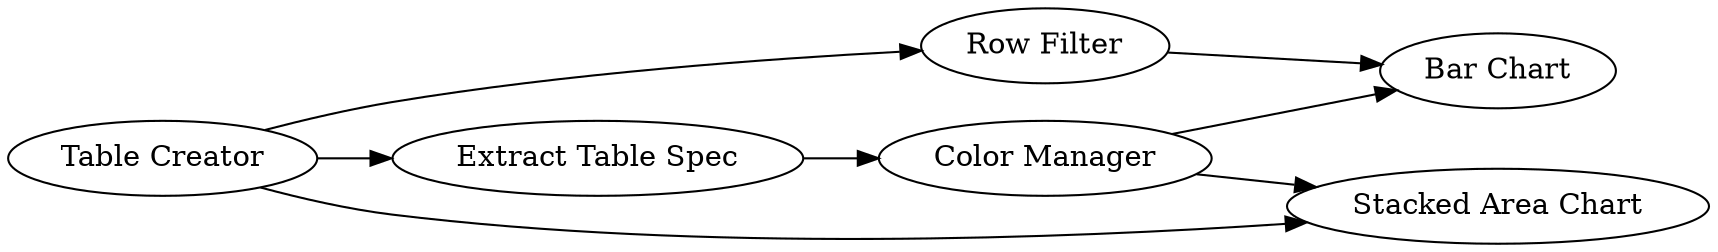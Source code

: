 digraph {
	11 -> 10
	9 -> 5
	7 -> 5
	9 -> 11
	7 -> 10
	6 -> 7
	9 -> 6
	5 [label="Stacked Area Chart"]
	7 [label="Color Manager"]
	9 [label="Table Creator"]
	11 [label="Row Filter"]
	6 [label="Extract Table Spec"]
	10 [label="Bar Chart"]
	rankdir=LR
}
